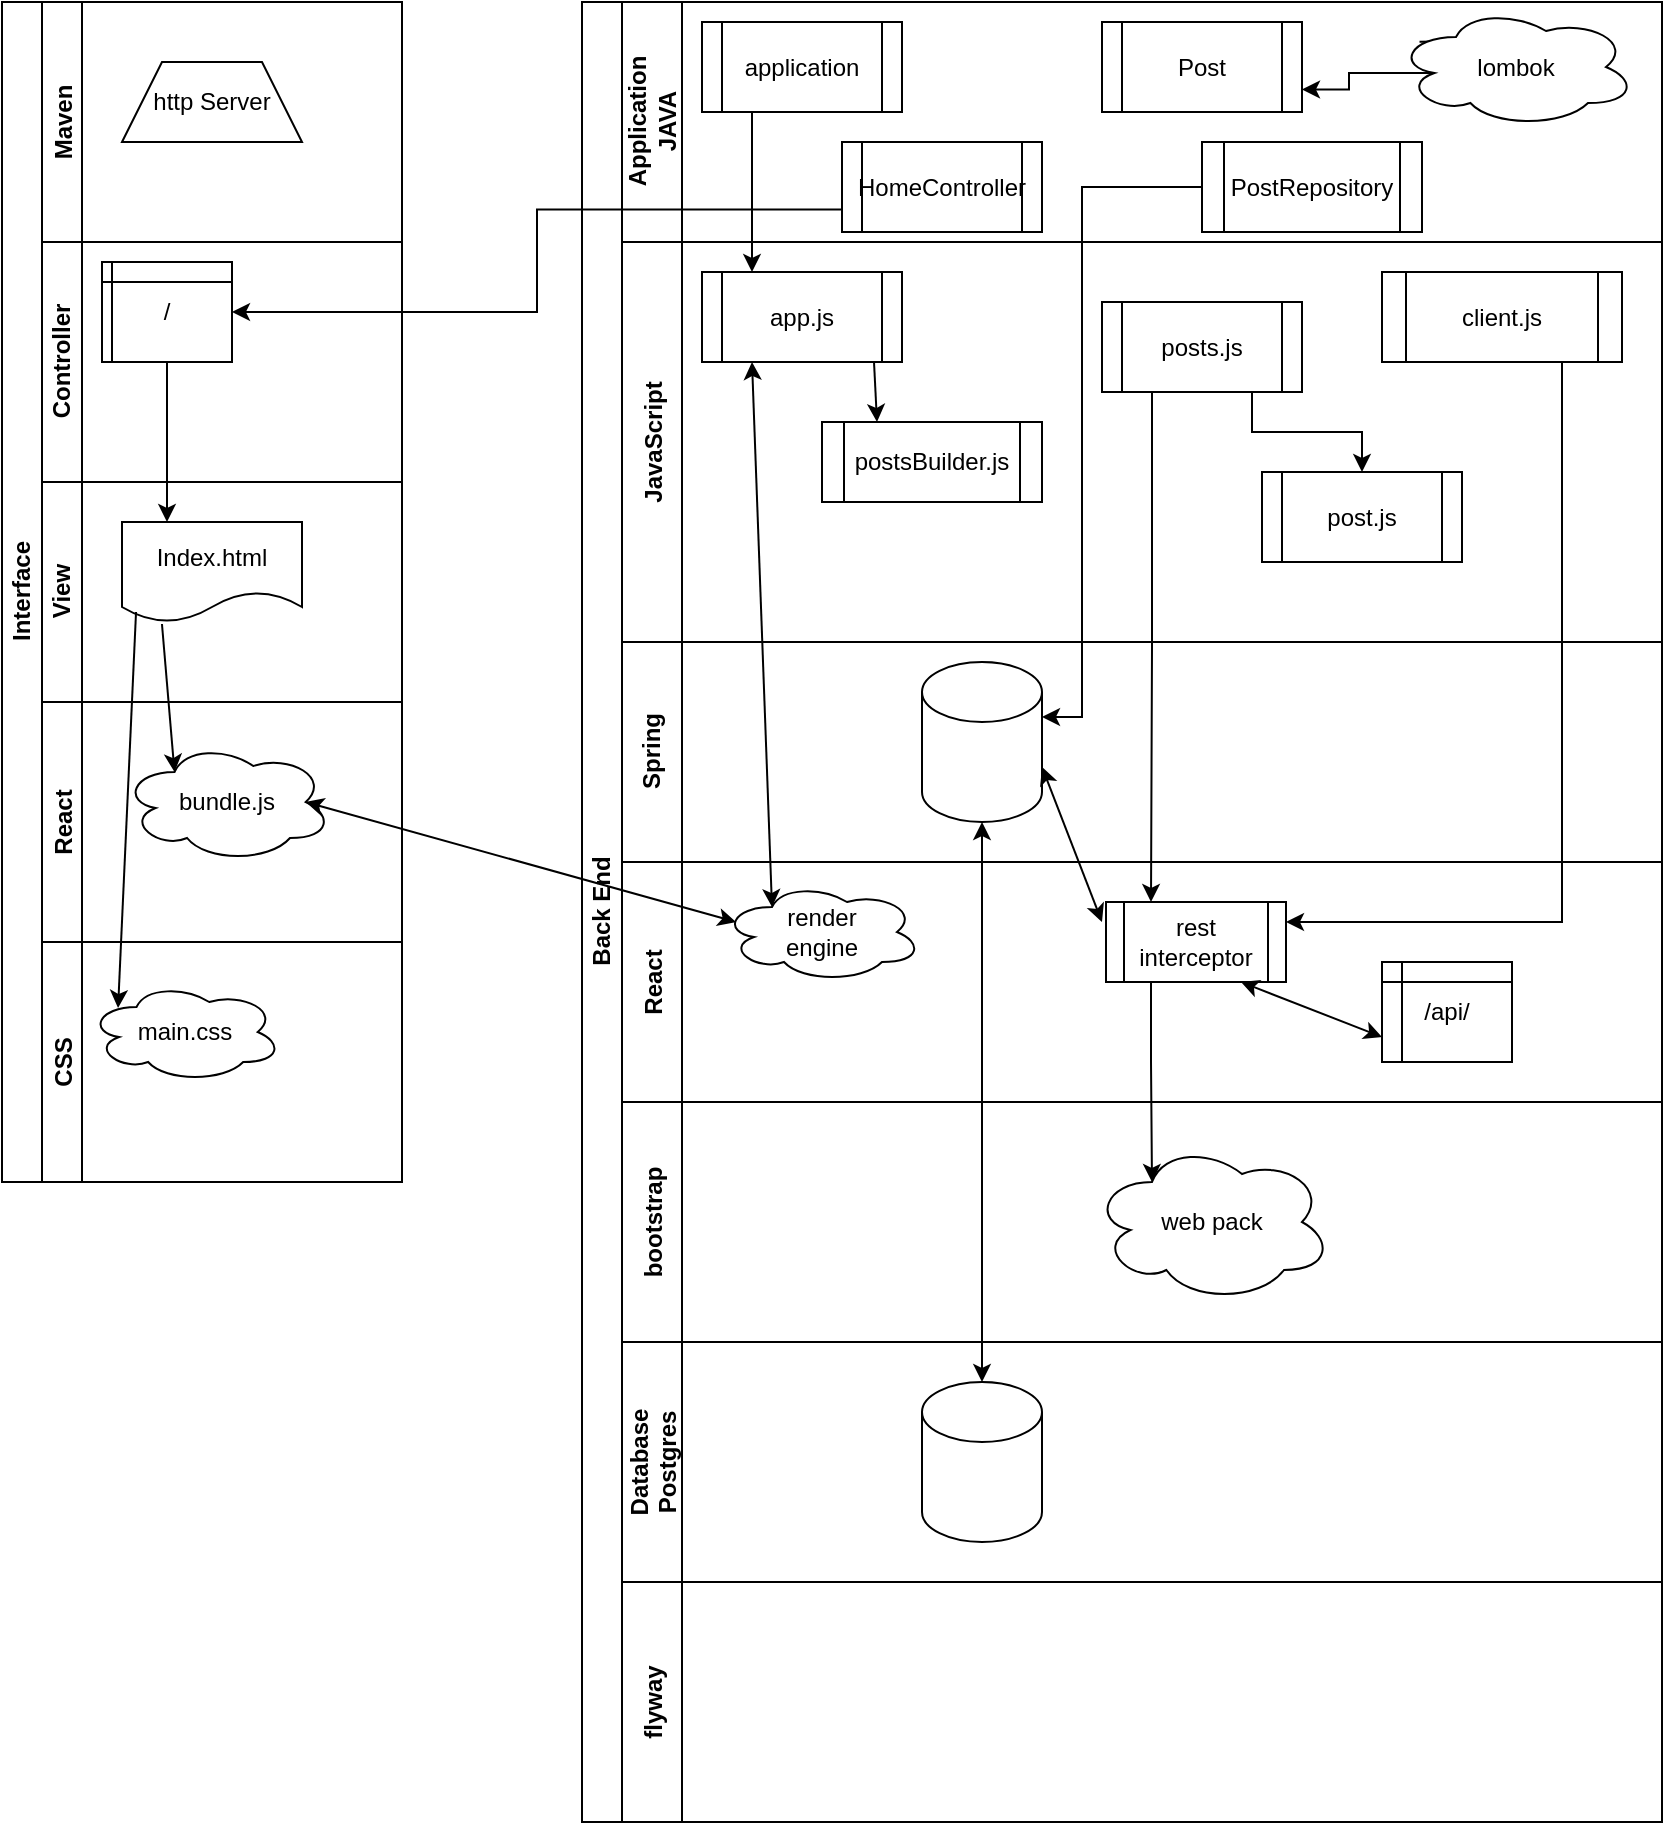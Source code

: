 <mxfile version="13.10.1" type="github" pages="3">
  <diagram id="prtHgNgQTEPvFCAcTncT" name="Page-1">
    <mxGraphModel dx="1426" dy="1343" grid="1" gridSize="10" guides="1" tooltips="1" connect="1" arrows="1" fold="1" page="1" pageScale="1" pageWidth="827" pageHeight="1169" math="0" shadow="0">
      <root>
        <mxCell id="0" />
        <mxCell id="1" parent="0" />
        <mxCell id="dNxyNK7c78bLwvsdeMH5-19" value="Interface" style="swimlane;html=1;childLayout=stackLayout;resizeParent=1;resizeParentMax=0;horizontal=0;startSize=20;horizontalStack=0;" parent="1" vertex="1">
          <mxGeometry x="10" y="10" width="200" height="590" as="geometry" />
        </mxCell>
        <mxCell id="cCD5ipcDCq42bwdvkmnm-1" value="Maven" style="swimlane;startSize=20;horizontal=0;" parent="dNxyNK7c78bLwvsdeMH5-19" vertex="1">
          <mxGeometry x="20" width="180" height="120" as="geometry" />
        </mxCell>
        <mxCell id="cCD5ipcDCq42bwdvkmnm-2" value="http Server" style="shape=trapezoid;perimeter=trapezoidPerimeter;whiteSpace=wrap;html=1;fixedSize=1;" parent="cCD5ipcDCq42bwdvkmnm-1" vertex="1">
          <mxGeometry x="40" y="30" width="90" height="40" as="geometry" />
        </mxCell>
        <mxCell id="dNxyNK7c78bLwvsdeMH5-21" value="Controller" style="swimlane;html=1;startSize=20;horizontal=0;" parent="dNxyNK7c78bLwvsdeMH5-19" vertex="1">
          <mxGeometry x="20" y="120" width="180" height="120" as="geometry" />
        </mxCell>
        <mxCell id="yh2gP78F4HSjmfVCLbVl-8" value="/" style="shape=internalStorage;whiteSpace=wrap;html=1;backgroundOutline=1;dx=5;dy=10;" parent="dNxyNK7c78bLwvsdeMH5-21" vertex="1">
          <mxGeometry x="30" y="10" width="65" height="50" as="geometry" />
        </mxCell>
        <mxCell id="dNxyNK7c78bLwvsdeMH5-22" value="View" style="swimlane;html=1;startSize=20;horizontal=0;" parent="dNxyNK7c78bLwvsdeMH5-19" vertex="1">
          <mxGeometry x="20" y="240" width="180" height="110" as="geometry" />
        </mxCell>
        <mxCell id="yh2gP78F4HSjmfVCLbVl-4" value="Index.html" style="shape=document;whiteSpace=wrap;html=1;boundedLbl=1;" parent="dNxyNK7c78bLwvsdeMH5-22" vertex="1">
          <mxGeometry x="40" y="20" width="90" height="50" as="geometry" />
        </mxCell>
        <mxCell id="yh2gP78F4HSjmfVCLbVl-9" value="" style="endArrow=classic;html=1;exitX=0.5;exitY=1;exitDx=0;exitDy=0;entryX=0.25;entryY=0;entryDx=0;entryDy=0;" parent="dNxyNK7c78bLwvsdeMH5-19" source="yh2gP78F4HSjmfVCLbVl-8" target="yh2gP78F4HSjmfVCLbVl-4" edge="1">
          <mxGeometry width="50" height="50" relative="1" as="geometry">
            <mxPoint x="190" y="260" as="sourcePoint" />
            <mxPoint x="240" y="210" as="targetPoint" />
          </mxGeometry>
        </mxCell>
        <mxCell id="yh2gP78F4HSjmfVCLbVl-10" value="React" style="swimlane;startSize=20;horizontal=0;" parent="dNxyNK7c78bLwvsdeMH5-19" vertex="1">
          <mxGeometry x="20" y="350" width="180" height="120" as="geometry" />
        </mxCell>
        <mxCell id="yh2gP78F4HSjmfVCLbVl-12" value="bundle.js" style="ellipse;shape=cloud;whiteSpace=wrap;html=1;" parent="yh2gP78F4HSjmfVCLbVl-10" vertex="1">
          <mxGeometry x="40" y="20" width="105" height="60" as="geometry" />
        </mxCell>
        <mxCell id="yh2gP78F4HSjmfVCLbVl-13" value="" style="endArrow=classic;html=1;exitX=0.222;exitY=1.02;exitDx=0;exitDy=0;exitPerimeter=0;entryX=0.25;entryY=0.25;entryDx=0;entryDy=0;entryPerimeter=0;" parent="dNxyNK7c78bLwvsdeMH5-19" source="yh2gP78F4HSjmfVCLbVl-4" target="yh2gP78F4HSjmfVCLbVl-12" edge="1">
          <mxGeometry width="50" height="50" relative="1" as="geometry">
            <mxPoint x="100" y="560" as="sourcePoint" />
            <mxPoint x="150" y="510" as="targetPoint" />
          </mxGeometry>
        </mxCell>
        <mxCell id="yh2gP78F4HSjmfVCLbVl-14" value="CSS" style="swimlane;startSize=20;horizontal=0;" parent="dNxyNK7c78bLwvsdeMH5-19" vertex="1">
          <mxGeometry x="20" y="470" width="180" height="120" as="geometry" />
        </mxCell>
        <mxCell id="yh2gP78F4HSjmfVCLbVl-15" value="main.css" style="ellipse;shape=cloud;whiteSpace=wrap;html=1;" parent="yh2gP78F4HSjmfVCLbVl-14" vertex="1">
          <mxGeometry x="23" y="20" width="97" height="50" as="geometry" />
        </mxCell>
        <mxCell id="yh2gP78F4HSjmfVCLbVl-16" value="" style="endArrow=classic;html=1;exitX=0.078;exitY=0.9;exitDx=0;exitDy=0;exitPerimeter=0;entryX=0.155;entryY=0.26;entryDx=0;entryDy=0;entryPerimeter=0;" parent="dNxyNK7c78bLwvsdeMH5-19" source="yh2gP78F4HSjmfVCLbVl-4" target="yh2gP78F4HSjmfVCLbVl-15" edge="1">
          <mxGeometry width="50" height="50" relative="1" as="geometry">
            <mxPoint x="150" y="560" as="sourcePoint" />
            <mxPoint x="60" y="860" as="targetPoint" />
          </mxGeometry>
        </mxCell>
        <mxCell id="yh2gP78F4HSjmfVCLbVl-17" value="Back End" style="swimlane;html=1;childLayout=stackLayout;resizeParent=1;resizeParentMax=0;horizontal=0;startSize=20;horizontalStack=0;" parent="1" vertex="1">
          <mxGeometry x="300" y="10" width="540" height="910" as="geometry" />
        </mxCell>
        <mxCell id="yh2gP78F4HSjmfVCLbVl-18" value="Application&lt;br&gt;JAVA" style="swimlane;html=1;startSize=30;horizontal=0;" parent="yh2gP78F4HSjmfVCLbVl-17" vertex="1">
          <mxGeometry x="20" width="520" height="120" as="geometry" />
        </mxCell>
        <mxCell id="yh2gP78F4HSjmfVCLbVl-42" value="application" style="shape=process;whiteSpace=wrap;html=1;backgroundOutline=1;" parent="yh2gP78F4HSjmfVCLbVl-18" vertex="1">
          <mxGeometry x="40" y="10" width="100" height="45" as="geometry" />
        </mxCell>
        <mxCell id="yh2gP78F4HSjmfVCLbVl-43" value="HomeController" style="shape=process;whiteSpace=wrap;html=1;backgroundOutline=1;" parent="yh2gP78F4HSjmfVCLbVl-18" vertex="1">
          <mxGeometry x="110" y="70" width="100" height="45" as="geometry" />
        </mxCell>
        <mxCell id="yh2gP78F4HSjmfVCLbVl-62" style="edgeStyle=orthogonalEdgeStyle;rounded=0;orthogonalLoop=1;jettySize=auto;html=1;exitX=0.098;exitY=0.289;exitDx=0;exitDy=0;entryX=0.16;entryY=0.55;entryDx=0;entryDy=0;entryPerimeter=0;exitPerimeter=0;" parent="yh2gP78F4HSjmfVCLbVl-18" source="yh2gP78F4HSjmfVCLbVl-58" target="yh2gP78F4HSjmfVCLbVl-58" edge="1">
          <mxGeometry relative="1" as="geometry" />
        </mxCell>
        <mxCell id="yh2gP78F4HSjmfVCLbVl-44" value="Post" style="shape=process;whiteSpace=wrap;html=1;backgroundOutline=1;" parent="yh2gP78F4HSjmfVCLbVl-18" vertex="1">
          <mxGeometry x="240" y="10" width="100" height="45" as="geometry" />
        </mxCell>
        <mxCell id="yh2gP78F4HSjmfVCLbVl-45" value="PostRepository" style="shape=process;whiteSpace=wrap;html=1;backgroundOutline=1;" parent="yh2gP78F4HSjmfVCLbVl-18" vertex="1">
          <mxGeometry x="290" y="70" width="110" height="45" as="geometry" />
        </mxCell>
        <mxCell id="yh2gP78F4HSjmfVCLbVl-63" style="edgeStyle=orthogonalEdgeStyle;rounded=0;orthogonalLoop=1;jettySize=auto;html=1;exitX=0.16;exitY=0.55;exitDx=0;exitDy=0;exitPerimeter=0;entryX=1;entryY=0.75;entryDx=0;entryDy=0;" parent="yh2gP78F4HSjmfVCLbVl-18" source="yh2gP78F4HSjmfVCLbVl-58" target="yh2gP78F4HSjmfVCLbVl-44" edge="1">
          <mxGeometry relative="1" as="geometry" />
        </mxCell>
        <mxCell id="yh2gP78F4HSjmfVCLbVl-58" value="lombok" style="ellipse;shape=cloud;whiteSpace=wrap;html=1;" parent="yh2gP78F4HSjmfVCLbVl-18" vertex="1">
          <mxGeometry x="387" y="2.5" width="120" height="60" as="geometry" />
        </mxCell>
        <mxCell id="yh2gP78F4HSjmfVCLbVl-31" value="JavaScript" style="swimlane;startSize=30;horizontal=0;" parent="yh2gP78F4HSjmfVCLbVl-17" vertex="1">
          <mxGeometry x="20" y="120" width="520" height="200" as="geometry" />
        </mxCell>
        <mxCell id="yh2gP78F4HSjmfVCLbVl-32" value="app.js" style="shape=process;whiteSpace=wrap;html=1;backgroundOutline=1;" parent="yh2gP78F4HSjmfVCLbVl-31" vertex="1">
          <mxGeometry x="40" y="15" width="100" height="45" as="geometry" />
        </mxCell>
        <mxCell id="yh2gP78F4HSjmfVCLbVl-35" value="postsBuilder.js" style="shape=process;whiteSpace=wrap;html=1;backgroundOutline=1;" parent="yh2gP78F4HSjmfVCLbVl-31" vertex="1">
          <mxGeometry x="100" y="90" width="110" height="40" as="geometry" />
        </mxCell>
        <mxCell id="yh2gP78F4HSjmfVCLbVl-37" value="" style="endArrow=classic;html=1;entryX=0.25;entryY=0;entryDx=0;entryDy=0;exitX=0.86;exitY=1;exitDx=0;exitDy=0;exitPerimeter=0;" parent="yh2gP78F4HSjmfVCLbVl-31" source="yh2gP78F4HSjmfVCLbVl-32" target="yh2gP78F4HSjmfVCLbVl-35" edge="1">
          <mxGeometry width="50" height="50" relative="1" as="geometry">
            <mxPoint x="30" y="200" as="sourcePoint" />
            <mxPoint x="80" y="150" as="targetPoint" />
          </mxGeometry>
        </mxCell>
        <mxCell id="yh2gP78F4HSjmfVCLbVl-38" value="client.js" style="shape=process;whiteSpace=wrap;html=1;backgroundOutline=1;" parent="yh2gP78F4HSjmfVCLbVl-31" vertex="1">
          <mxGeometry x="380" y="15" width="120" height="45" as="geometry" />
        </mxCell>
        <mxCell id="yh2gP78F4HSjmfVCLbVl-49" value="post.js" style="shape=process;whiteSpace=wrap;html=1;backgroundOutline=1;" parent="yh2gP78F4HSjmfVCLbVl-31" vertex="1">
          <mxGeometry x="320" y="115" width="100" height="45" as="geometry" />
        </mxCell>
        <mxCell id="yh2gP78F4HSjmfVCLbVl-51" style="edgeStyle=orthogonalEdgeStyle;rounded=0;orthogonalLoop=1;jettySize=auto;html=1;exitX=0.75;exitY=1;exitDx=0;exitDy=0;entryX=0.5;entryY=0;entryDx=0;entryDy=0;" parent="yh2gP78F4HSjmfVCLbVl-31" source="yh2gP78F4HSjmfVCLbVl-50" target="yh2gP78F4HSjmfVCLbVl-49" edge="1">
          <mxGeometry relative="1" as="geometry" />
        </mxCell>
        <mxCell id="yh2gP78F4HSjmfVCLbVl-50" value="posts.js" style="shape=process;whiteSpace=wrap;html=1;backgroundOutline=1;" parent="yh2gP78F4HSjmfVCLbVl-31" vertex="1">
          <mxGeometry x="240" y="30" width="100" height="45" as="geometry" />
        </mxCell>
        <mxCell id="yh2gP78F4HSjmfVCLbVl-20" value="Spring" style="swimlane;html=1;startSize=30;horizontal=0;" parent="yh2gP78F4HSjmfVCLbVl-17" vertex="1">
          <mxGeometry x="20" y="320" width="520" height="110" as="geometry" />
        </mxCell>
        <mxCell id="yh2gP78F4HSjmfVCLbVl-46" value="" style="shape=cylinder3;whiteSpace=wrap;html=1;boundedLbl=1;backgroundOutline=1;size=15;" parent="yh2gP78F4HSjmfVCLbVl-20" vertex="1">
          <mxGeometry x="150" y="10" width="60" height="80" as="geometry" />
        </mxCell>
        <mxCell id="yh2gP78F4HSjmfVCLbVl-23" value="React" style="swimlane;startSize=30;horizontal=0;" parent="yh2gP78F4HSjmfVCLbVl-17" vertex="1">
          <mxGeometry x="20" y="430" width="520" height="120" as="geometry" />
        </mxCell>
        <mxCell id="yh2gP78F4HSjmfVCLbVl-30" value="render&lt;br&gt;engine" style="ellipse;shape=cloud;whiteSpace=wrap;html=1;" parent="yh2gP78F4HSjmfVCLbVl-23" vertex="1">
          <mxGeometry x="50" y="10" width="100" height="50" as="geometry" />
        </mxCell>
        <mxCell id="yh2gP78F4HSjmfVCLbVl-41" value="rest interceptor" style="shape=process;whiteSpace=wrap;html=1;backgroundOutline=1;" parent="yh2gP78F4HSjmfVCLbVl-23" vertex="1">
          <mxGeometry x="242" y="20" width="90" height="40" as="geometry" />
        </mxCell>
        <mxCell id="yh2gP78F4HSjmfVCLbVl-40" value="/api/" style="shape=internalStorage;whiteSpace=wrap;html=1;backgroundOutline=1;dx=10;dy=10;" parent="yh2gP78F4HSjmfVCLbVl-23" vertex="1">
          <mxGeometry x="380" y="50" width="65" height="50" as="geometry" />
        </mxCell>
        <mxCell id="yh2gP78F4HSjmfVCLbVl-53" value="" style="endArrow=classic;startArrow=classic;html=1;entryX=0;entryY=0.75;entryDx=0;entryDy=0;exitX=0.75;exitY=1;exitDx=0;exitDy=0;" parent="yh2gP78F4HSjmfVCLbVl-23" source="yh2gP78F4HSjmfVCLbVl-41" target="yh2gP78F4HSjmfVCLbVl-40" edge="1">
          <mxGeometry width="50" height="50" relative="1" as="geometry">
            <mxPoint x="90" y="-70" as="sourcePoint" />
            <mxPoint x="140" y="-120" as="targetPoint" />
          </mxGeometry>
        </mxCell>
        <mxCell id="yh2gP78F4HSjmfVCLbVl-54" value="" style="endArrow=classic;startArrow=classic;html=1;exitX=1;exitY=0;exitDx=0;exitDy=52.5;exitPerimeter=0;" parent="yh2gP78F4HSjmfVCLbVl-23" source="yh2gP78F4HSjmfVCLbVl-46" edge="1">
          <mxGeometry width="50" height="50" relative="1" as="geometry">
            <mxPoint x="200" y="80" as="sourcePoint" />
            <mxPoint x="240" y="30" as="targetPoint" />
          </mxGeometry>
        </mxCell>
        <mxCell id="yh2gP78F4HSjmfVCLbVl-34" value="" style="endArrow=classic;startArrow=classic;html=1;entryX=0.25;entryY=1;entryDx=0;entryDy=0;exitX=0.25;exitY=0.25;exitDx=0;exitDy=0;exitPerimeter=0;" parent="yh2gP78F4HSjmfVCLbVl-17" source="yh2gP78F4HSjmfVCLbVl-30" target="yh2gP78F4HSjmfVCLbVl-32" edge="1">
          <mxGeometry width="50" height="50" relative="1" as="geometry">
            <mxPoint x="50" y="320" as="sourcePoint" />
            <mxPoint x="100" y="270" as="targetPoint" />
          </mxGeometry>
        </mxCell>
        <mxCell id="yh2gP78F4HSjmfVCLbVl-39" value="bootstrap" style="swimlane;startSize=30;horizontal=0;" parent="yh2gP78F4HSjmfVCLbVl-17" vertex="1">
          <mxGeometry x="20" y="550" width="520" height="120" as="geometry" />
        </mxCell>
        <mxCell id="yh2gP78F4HSjmfVCLbVl-56" value="web pack" style="ellipse;shape=cloud;whiteSpace=wrap;html=1;" parent="yh2gP78F4HSjmfVCLbVl-39" vertex="1">
          <mxGeometry x="235" y="20" width="120" height="80" as="geometry" />
        </mxCell>
        <mxCell id="yh2gP78F4HSjmfVCLbVl-48" value="" style="endArrow=classic;startArrow=classic;html=1;entryX=0.5;entryY=1;entryDx=0;entryDy=0;entryPerimeter=0;exitX=0.5;exitY=0;exitDx=0;exitDy=0;exitPerimeter=0;" parent="yh2gP78F4HSjmfVCLbVl-17" source="yh2gP78F4HSjmfVCLbVl-47" target="yh2gP78F4HSjmfVCLbVl-46" edge="1">
          <mxGeometry width="50" height="50" relative="1" as="geometry">
            <mxPoint x="110" y="400" as="sourcePoint" />
            <mxPoint x="160" y="350" as="targetPoint" />
          </mxGeometry>
        </mxCell>
        <mxCell id="yh2gP78F4HSjmfVCLbVl-52" style="edgeStyle=orthogonalEdgeStyle;rounded=0;orthogonalLoop=1;jettySize=auto;html=1;exitX=0.25;exitY=1;exitDx=0;exitDy=0;entryX=0.25;entryY=0;entryDx=0;entryDy=0;" parent="yh2gP78F4HSjmfVCLbVl-17" source="yh2gP78F4HSjmfVCLbVl-50" target="yh2gP78F4HSjmfVCLbVl-41" edge="1">
          <mxGeometry relative="1" as="geometry" />
        </mxCell>
        <mxCell id="yh2gP78F4HSjmfVCLbVl-55" style="edgeStyle=orthogonalEdgeStyle;rounded=0;orthogonalLoop=1;jettySize=auto;html=1;exitX=0.75;exitY=1;exitDx=0;exitDy=0;entryX=1;entryY=0.25;entryDx=0;entryDy=0;" parent="yh2gP78F4HSjmfVCLbVl-17" source="yh2gP78F4HSjmfVCLbVl-38" target="yh2gP78F4HSjmfVCLbVl-41" edge="1">
          <mxGeometry relative="1" as="geometry" />
        </mxCell>
        <mxCell id="yh2gP78F4HSjmfVCLbVl-57" style="edgeStyle=orthogonalEdgeStyle;rounded=0;orthogonalLoop=1;jettySize=auto;html=1;exitX=0.25;exitY=1;exitDx=0;exitDy=0;entryX=0.25;entryY=0.25;entryDx=0;entryDy=0;entryPerimeter=0;" parent="yh2gP78F4HSjmfVCLbVl-17" source="yh2gP78F4HSjmfVCLbVl-41" target="yh2gP78F4HSjmfVCLbVl-56" edge="1">
          <mxGeometry relative="1" as="geometry" />
        </mxCell>
        <mxCell id="yh2gP78F4HSjmfVCLbVl-59" style="edgeStyle=orthogonalEdgeStyle;rounded=0;orthogonalLoop=1;jettySize=auto;html=1;exitX=0;exitY=0.5;exitDx=0;exitDy=0;entryX=1;entryY=0;entryDx=0;entryDy=27.5;entryPerimeter=0;" parent="yh2gP78F4HSjmfVCLbVl-17" source="yh2gP78F4HSjmfVCLbVl-45" target="yh2gP78F4HSjmfVCLbVl-46" edge="1">
          <mxGeometry relative="1" as="geometry">
            <Array as="points">
              <mxPoint x="250" y="93" />
              <mxPoint x="250" y="358" />
            </Array>
          </mxGeometry>
        </mxCell>
        <mxCell id="yh2gP78F4HSjmfVCLbVl-61" style="edgeStyle=orthogonalEdgeStyle;rounded=0;orthogonalLoop=1;jettySize=auto;html=1;exitX=0.25;exitY=1;exitDx=0;exitDy=0;entryX=0.25;entryY=0;entryDx=0;entryDy=0;" parent="yh2gP78F4HSjmfVCLbVl-17" source="yh2gP78F4HSjmfVCLbVl-42" target="yh2gP78F4HSjmfVCLbVl-32" edge="1">
          <mxGeometry relative="1" as="geometry" />
        </mxCell>
        <mxCell id="yh2gP78F4HSjmfVCLbVl-26" value="Database&#xa;Postgres" style="swimlane;startSize=30;horizontal=0;" parent="yh2gP78F4HSjmfVCLbVl-17" vertex="1">
          <mxGeometry x="20" y="670" width="520" height="120" as="geometry" />
        </mxCell>
        <mxCell id="yh2gP78F4HSjmfVCLbVl-47" value="" style="shape=cylinder3;whiteSpace=wrap;html=1;boundedLbl=1;backgroundOutline=1;size=15;" parent="yh2gP78F4HSjmfVCLbVl-26" vertex="1">
          <mxGeometry x="150" y="20" width="60" height="80" as="geometry" />
        </mxCell>
        <mxCell id="yh2gP78F4HSjmfVCLbVl-64" value="flyway" style="swimlane;startSize=30;horizontal=0;" parent="yh2gP78F4HSjmfVCLbVl-17" vertex="1">
          <mxGeometry x="20" y="790" width="520" height="120" as="geometry" />
        </mxCell>
        <mxCell id="yh2gP78F4HSjmfVCLbVl-29" value="" style="endArrow=classic;startArrow=classic;html=1;exitX=0.875;exitY=0.5;exitDx=0;exitDy=0;exitPerimeter=0;entryX=0.07;entryY=0.4;entryDx=0;entryDy=0;entryPerimeter=0;" parent="1" source="yh2gP78F4HSjmfVCLbVl-12" target="yh2gP78F4HSjmfVCLbVl-30" edge="1">
          <mxGeometry width="50" height="50" relative="1" as="geometry">
            <mxPoint x="190" y="390" as="sourcePoint" />
            <mxPoint x="390" y="340" as="targetPoint" />
          </mxGeometry>
        </mxCell>
        <mxCell id="yh2gP78F4HSjmfVCLbVl-60" style="edgeStyle=orthogonalEdgeStyle;rounded=0;orthogonalLoop=1;jettySize=auto;html=1;exitX=0;exitY=0.75;exitDx=0;exitDy=0;entryX=1;entryY=0.5;entryDx=0;entryDy=0;" parent="1" source="yh2gP78F4HSjmfVCLbVl-43" target="yh2gP78F4HSjmfVCLbVl-8" edge="1">
          <mxGeometry relative="1" as="geometry" />
        </mxCell>
      </root>
    </mxGraphModel>
  </diagram>
  <diagram id="pvCBqvtto6enSHTXF4e-" name="Page-2">
    <mxGraphModel dx="1426" dy="895" grid="1" gridSize="10" guides="1" tooltips="1" connect="1" arrows="1" fold="1" page="1" pageScale="1" pageWidth="827" pageHeight="1169" math="0" shadow="0">
      <root>
        <mxCell id="ssvztNlpVBd1dn9C4DwT-0" />
        <mxCell id="ssvztNlpVBd1dn9C4DwT-1" parent="ssvztNlpVBd1dn9C4DwT-0" />
        <mxCell id="ssvztNlpVBd1dn9C4DwT-6" value="Tech Stack" style="swimlane;html=1;childLayout=stackLayout;resizeParent=1;resizeParentMax=0;startSize=20;" parent="ssvztNlpVBd1dn9C4DwT-1" vertex="1">
          <mxGeometry x="10" y="10" width="1340" height="480" as="geometry" />
        </mxCell>
        <mxCell id="ssvztNlpVBd1dn9C4DwT-7" value="Maven" style="swimlane;html=1;startSize=20;" parent="ssvztNlpVBd1dn9C4DwT-6" vertex="1">
          <mxGeometry y="20" width="130" height="460" as="geometry" />
        </mxCell>
        <mxCell id="-Rx61p9cU9dPs92WDWo_-0" value="Compiler for application" style="rounded=1;whiteSpace=wrap;html=1;" vertex="1" parent="ssvztNlpVBd1dn9C4DwT-7">
          <mxGeometry x="10" y="30" width="110" height="40" as="geometry" />
        </mxCell>
        <mxCell id="ssvztNlpVBd1dn9C4DwT-8" value="Spring-Boot" style="swimlane;html=1;startSize=20;" parent="ssvztNlpVBd1dn9C4DwT-6" vertex="1">
          <mxGeometry x="130" y="20" width="120" height="460" as="geometry" />
        </mxCell>
        <mxCell id="-Rx61p9cU9dPs92WDWo_-1" value="Hosting the website :8080" style="rounded=1;whiteSpace=wrap;html=1;" vertex="1" parent="ssvztNlpVBd1dn9C4DwT-8">
          <mxGeometry x="10" y="30" width="100" height="40" as="geometry" />
        </mxCell>
        <mxCell id="-Rx61p9cU9dPs92WDWo_-2" value="&#39;run&#39;" style="rounded=1;whiteSpace=wrap;html=1;" vertex="1" parent="ssvztNlpVBd1dn9C4DwT-8">
          <mxGeometry x="30" y="80" width="60" height="20" as="geometry" />
        </mxCell>
        <mxCell id="ssvztNlpVBd1dn9C4DwT-9" value="REACT" style="swimlane;html=1;startSize=20;" parent="ssvztNlpVBd1dn9C4DwT-6" vertex="1">
          <mxGeometry x="250" y="20" width="120" height="460" as="geometry" />
        </mxCell>
        <mxCell id="28wL4UvP_yQy64CLh5Kk-17" value="JUnit" style="swimlane;startSize=20;" parent="ssvztNlpVBd1dn9C4DwT-6" vertex="1">
          <mxGeometry x="370" y="20" width="120" height="460" as="geometry" />
        </mxCell>
        <mxCell id="ssvztNlpVBd1dn9C4DwT-10" value="JAVA" style="swimlane;startSize=20;" parent="ssvztNlpVBd1dn9C4DwT-6" vertex="1">
          <mxGeometry x="490" y="20" width="120" height="460" as="geometry" />
        </mxCell>
        <mxCell id="-Rx61p9cU9dPs92WDWo_-4" value="Controller:&lt;br&gt;&#39;/&#39;&lt;br&gt;&#39;/userLogin&#39;" style="rounded=1;whiteSpace=wrap;html=1;" vertex="1" parent="ssvztNlpVBd1dn9C4DwT-10">
          <mxGeometry y="30" width="120" height="60" as="geometry" />
        </mxCell>
        <mxCell id="-Rx61p9cU9dPs92WDWo_-5" value="CSS" style="swimlane;startSize=20;" vertex="1" parent="ssvztNlpVBd1dn9C4DwT-6">
          <mxGeometry x="610" y="20" width="130" height="460" as="geometry" />
        </mxCell>
        <mxCell id="-Rx61p9cU9dPs92WDWo_-6" value="index" style="rounded=1;whiteSpace=wrap;html=1;" vertex="1" parent="-Rx61p9cU9dPs92WDWo_-5">
          <mxGeometry x="20" y="60" width="80" height="20" as="geometry" />
        </mxCell>
        <mxCell id="-Rx61p9cU9dPs92WDWo_-7" value="main" style="rounded=1;whiteSpace=wrap;html=1;" vertex="1" parent="-Rx61p9cU9dPs92WDWo_-5">
          <mxGeometry x="20" y="30" width="80" height="20" as="geometry" />
        </mxCell>
        <mxCell id="ssvztNlpVBd1dn9C4DwT-11" value="JS" style="swimlane;startSize=20;" parent="ssvztNlpVBd1dn9C4DwT-6" vertex="1">
          <mxGeometry x="740" y="20" width="120" height="460" as="geometry" />
        </mxCell>
        <mxCell id="28wL4UvP_yQy64CLh5Kk-26" value="BootStrap" style="swimlane;startSize=20;" parent="ssvztNlpVBd1dn9C4DwT-6" vertex="1">
          <mxGeometry x="860" y="20" width="120" height="460" as="geometry" />
        </mxCell>
        <mxCell id="28wL4UvP_yQy64CLh5Kk-0" value="HTML" style="swimlane;startSize=20;" parent="ssvztNlpVBd1dn9C4DwT-6" vertex="1">
          <mxGeometry x="980" y="20" width="120" height="460" as="geometry" />
        </mxCell>
        <mxCell id="-Rx61p9cU9dPs92WDWo_-3" value="Template files:&lt;br&gt;index&lt;br&gt;userLogin" style="rounded=1;whiteSpace=wrap;html=1;" vertex="1" parent="28wL4UvP_yQy64CLh5Kk-0">
          <mxGeometry y="30" width="120" height="60" as="geometry" />
        </mxCell>
        <mxCell id="28wL4UvP_yQy64CLh5Kk-1" value="Postgres" style="swimlane;startSize=20;" parent="ssvztNlpVBd1dn9C4DwT-6" vertex="1">
          <mxGeometry x="1100" y="20" width="120" height="460" as="geometry" />
        </mxCell>
        <mxCell id="28wL4UvP_yQy64CLh5Kk-2" value="Flyway" style="swimlane;startSize=20;" parent="ssvztNlpVBd1dn9C4DwT-6" vertex="1">
          <mxGeometry x="1220" y="20" width="120" height="460" as="geometry" />
        </mxCell>
        <mxCell id="28wL4UvP_yQy64CLh5Kk-4" value="Index.html" style="rounded=1;whiteSpace=wrap;html=1;" parent="ssvztNlpVBd1dn9C4DwT-1" vertex="1">
          <mxGeometry x="200" y="1050" width="120" height="60" as="geometry" />
        </mxCell>
        <mxCell id="28wL4UvP_yQy64CLh5Kk-5" value="app.js" style="rounded=1;whiteSpace=wrap;html=1;" parent="ssvztNlpVBd1dn9C4DwT-1" vertex="1">
          <mxGeometry x="390" y="1080" width="120" height="60" as="geometry" />
        </mxCell>
        <mxCell id="28wL4UvP_yQy64CLh5Kk-6" value="client.js" style="rounded=1;whiteSpace=wrap;html=1;" parent="ssvztNlpVBd1dn9C4DwT-1" vertex="1">
          <mxGeometry x="430" y="1210" width="120" height="60" as="geometry" />
        </mxCell>
        <mxCell id="28wL4UvP_yQy64CLh5Kk-8" value="post.js&lt;span style=&quot;color: rgba(0 , 0 , 0 , 0) ; font-family: monospace ; font-size: 0px&quot;&gt;%3CmxGraphModel%3E%3Croot%3E%3CmxCell%20id%3D%220%22%2F%3E%3CmxCell%20id%3D%221%22%20parent%3D%220%22%2F%3E%3CmxCell%20id%3D%222%22%20value%3D%22client.js%22%20style%3D%22rounded%3D1%3BwhiteSpace%3Dwrap%3Bhtml%3D1%3B%22%20vertex%3D%221%22%20parent%3D%221%22%3E%3CmxGeometry%20x%3D%22414%22%20y%3D%22690%22%20width%3D%22120%22%20height%3D%2260%22%20as%3D%22geometry%22%2F%3E%3C%2FmxCell%3E%3C%2Froot%3E%3C%2FmxGraphModel%3E&lt;/span&gt;" style="rounded=1;whiteSpace=wrap;html=1;" parent="ssvztNlpVBd1dn9C4DwT-1" vertex="1">
          <mxGeometry x="610" y="1110" width="120" height="60" as="geometry" />
        </mxCell>
        <mxCell id="28wL4UvP_yQy64CLh5Kk-9" value="posts.js&lt;span style=&quot;color: rgba(0 , 0 , 0 , 0) ; font-family: monospace ; font-size: 0px&quot;&gt;%3CmxGraphModel%3E%3Croot%3E%3CmxCell%20id%3D%220%22%2F%3E%3CmxCell%20id%3D%221%22%20parent%3D%220%22%2F%3E%3CmxCell%20id%3D%222%22%20value%3D%22client.js%22%20style%3D%22rounded%3D1%3BwhiteSpace%3Dwrap%3Bhtml%3D1%3B%22%20vertex%3D%221%22%20parent%3D%221%22%3E%3CmxGeometry%20x%3D%22414%22%20y%3D%22690%22%20width%3D%22120%22%20height%3D%2260%22%20as%3D%22geometry%22%2F%3E%3C%2FmxCell%3E%3C%2Froot%3E%3C%2FmxGraphModel%3E&lt;/span&gt;" style="rounded=1;whiteSpace=wrap;html=1;" parent="ssvztNlpVBd1dn9C4DwT-1" vertex="1">
          <mxGeometry x="584" y="1180" width="120" height="60" as="geometry" />
        </mxCell>
        <mxCell id="28wL4UvP_yQy64CLh5Kk-10" value="postBuilder.js" style="rounded=1;whiteSpace=wrap;html=1;" parent="ssvztNlpVBd1dn9C4DwT-1" vertex="1">
          <mxGeometry x="250" y="1140" width="120" height="60" as="geometry" />
        </mxCell>
        <mxCell id="28wL4UvP_yQy64CLh5Kk-11" value="HomeController.java" style="rounded=1;whiteSpace=wrap;html=1;" parent="ssvztNlpVBd1dn9C4DwT-1" vertex="1">
          <mxGeometry x="540" y="1280" width="120" height="60" as="geometry" />
        </mxCell>
        <mxCell id="28wL4UvP_yQy64CLh5Kk-12" value="Post.java" style="rounded=1;whiteSpace=wrap;html=1;" parent="ssvztNlpVBd1dn9C4DwT-1" vertex="1">
          <mxGeometry x="50" y="1020" width="120" height="60" as="geometry" />
        </mxCell>
        <mxCell id="28wL4UvP_yQy64CLh5Kk-13" value="PostRepository.java" style="rounded=1;whiteSpace=wrap;html=1;" parent="ssvztNlpVBd1dn9C4DwT-1" vertex="1">
          <mxGeometry x="80" y="1120" width="120" height="60" as="geometry" />
        </mxCell>
        <mxCell id="28wL4UvP_yQy64CLh5Kk-14" value="V1_init.sql&lt;span style=&quot;color: rgba(0 , 0 , 0 , 0) ; font-family: monospace ; font-size: 0px&quot;&gt;%3CmxGraphModel%3E%3Croot%3E%3CmxCell%20id%3D%220%22%2F%3E%3CmxCell%20id%3D%221%22%20parent%3D%220%22%2F%3E%3CmxCell%20id%3D%222%22%20value%3D%22PostRepository.java%22%20style%3D%22rounded%3D1%3BwhiteSpace%3Dwrap%3Bhtml%3D1%3B%22%20vertex%3D%221%22%20parent%3D%221%22%3E%3CmxGeometry%20x%3D%22770%22%20y%3D%22830%22%20width%3D%22120%22%20height%3D%2260%22%20as%3D%22geometry%22%2F%3E%3C%2FmxCell%3E%3C%2Froot%3E%3C%2FmxGraphModel%3E&lt;/span&gt;" style="rounded=1;whiteSpace=wrap;html=1;" parent="ssvztNlpVBd1dn9C4DwT-1" vertex="1">
          <mxGeometry x="250" y="1230" width="120" height="60" as="geometry" />
        </mxCell>
        <mxCell id="28wL4UvP_yQy64CLh5Kk-15" value="bundle.js" style="rounded=1;whiteSpace=wrap;html=1;" parent="ssvztNlpVBd1dn9C4DwT-1" vertex="1">
          <mxGeometry x="80" y="1200" width="120" height="60" as="geometry" />
        </mxCell>
        <mxCell id="28wL4UvP_yQy64CLh5Kk-16" value="main.css" style="rounded=1;whiteSpace=wrap;html=1;" parent="ssvztNlpVBd1dn9C4DwT-1" vertex="1">
          <mxGeometry x="130" y="1320" width="120" height="60" as="geometry" />
        </mxCell>
        <mxCell id="28wL4UvP_yQy64CLh5Kk-18" value="Controller" style="swimlane;" parent="ssvztNlpVBd1dn9C4DwT-1" vertex="1">
          <mxGeometry x="1040" y="1060" width="200" height="200" as="geometry" />
        </mxCell>
        <mxCell id="28wL4UvP_yQy64CLh5Kk-19" value="Model" style="swimlane;" parent="ssvztNlpVBd1dn9C4DwT-1" vertex="1">
          <mxGeometry x="1050" y="1300" width="200" height="200" as="geometry" />
        </mxCell>
        <mxCell id="28wL4UvP_yQy64CLh5Kk-20" value="View" style="swimlane;" parent="ssvztNlpVBd1dn9C4DwT-1" vertex="1">
          <mxGeometry x="820" y="1060" width="200" height="180" as="geometry" />
        </mxCell>
        <mxCell id="28wL4UvP_yQy64CLh5Kk-22" value="Interface" style="swimlane;" parent="ssvztNlpVBd1dn9C4DwT-1" vertex="1">
          <mxGeometry x="584" y="1380" width="200" height="200" as="geometry" />
        </mxCell>
        <mxCell id="28wL4UvP_yQy64CLh5Kk-25" value="bootstrap" style="rounded=1;whiteSpace=wrap;html=1;" parent="ssvztNlpVBd1dn9C4DwT-1" vertex="1">
          <mxGeometry x="270" y="1390" width="120" height="60" as="geometry" />
        </mxCell>
        <mxCell id="28wL4UvP_yQy64CLh5Kk-21" value="API stack / REST" style="swimlane;" parent="ssvztNlpVBd1dn9C4DwT-1" vertex="1">
          <mxGeometry x="820" y="1300" width="200" height="200" as="geometry" />
        </mxCell>
      </root>
    </mxGraphModel>
  </diagram>
  <diagram id="1zm-ZRI280NRqh9gRSZI" name="Page-3">
    <mxGraphModel dx="1426" dy="922" grid="1" gridSize="10" guides="1" tooltips="1" connect="1" arrows="1" fold="1" page="1" pageScale="1" pageWidth="827" pageHeight="1169" math="0" shadow="0">
      <root>
        <mxCell id="Mwdj60_Fm2u6YFxrX7Ec-0" />
        <mxCell id="Mwdj60_Fm2u6YFxrX7Ec-1" parent="Mwdj60_Fm2u6YFxrX7Ec-0" />
        <mxCell id="Mwdj60_Fm2u6YFxrX7Ec-24" value="JAVA" style="swimlane;" vertex="1" parent="Mwdj60_Fm2u6YFxrX7Ec-1">
          <mxGeometry x="21" y="20" width="970" height="330" as="geometry" />
        </mxCell>
        <mxCell id="Mwdj60_Fm2u6YFxrX7Ec-19" value="JAVA CLASS&lt;br&gt;Application&lt;br&gt;&lt;br&gt;main&lt;br&gt;springApplication.run with Application.class" style="rounded=1;whiteSpace=wrap;html=1;" vertex="1" parent="Mwdj60_Fm2u6YFxrX7Ec-24">
          <mxGeometry x="10" y="40" width="130" height="140" as="geometry" />
        </mxCell>
        <mxCell id="Mwdj60_Fm2u6YFxrX7Ec-20" value="JAVA CLASS&lt;br&gt;HomeController&lt;br&gt;&lt;br&gt;generates the routes (requestMapping) for the website&lt;br&gt;&lt;br&gt;HOSTING:&lt;br&gt;&#39;/&#39;&lt;br&gt;&#39;userLogin&#39;" style="rounded=1;whiteSpace=wrap;html=1;" vertex="1" parent="Mwdj60_Fm2u6YFxrX7Ec-24">
          <mxGeometry x="160" y="50" width="120" height="160" as="geometry" />
        </mxCell>
        <mxCell id="Mwdj60_Fm2u6YFxrX7Ec-22" value="JAVA INTERFACE&lt;br&gt;PostRepository&lt;br&gt;&lt;br&gt;extends Spring CrudRepository to define:&lt;br&gt;&amp;nbsp;PostRepository&lt;br&gt;&lt;br&gt;PostRepository defined as Post Class with id (long int)" style="rounded=1;whiteSpace=wrap;html=1;" vertex="1" parent="Mwdj60_Fm2u6YFxrX7Ec-24">
          <mxGeometry x="590" y="60" width="140" height="160" as="geometry" />
        </mxCell>
        <mxCell id="Mwdj60_Fm2u6YFxrX7Ec-21" value="JAVA CLASS&lt;br&gt;Post&lt;br&gt;&lt;br&gt;Post Class&lt;br&gt;&lt;br&gt;object definition:&lt;br&gt;id (long int)&lt;br&gt;content (String)" style="rounded=1;whiteSpace=wrap;html=1;" vertex="1" parent="Mwdj60_Fm2u6YFxrX7Ec-24">
          <mxGeometry x="750" y="70" width="110" height="140" as="geometry" />
        </mxCell>
        <mxCell id="Mwdj60_Fm2u6YFxrX7Ec-25" value="" style="shape=flexArrow;endArrow=classic;startArrow=classic;html=1;" edge="1" parent="Mwdj60_Fm2u6YFxrX7Ec-1">
          <mxGeometry width="50" height="50" relative="1" as="geometry">
            <mxPoint x="250" y="470" as="sourcePoint" />
            <mxPoint x="250" y="250" as="targetPoint" />
          </mxGeometry>
        </mxCell>
        <mxCell id="Mwdj60_Fm2u6YFxrX7Ec-26" value="" style="shape=flexArrow;endArrow=classic;startArrow=classic;html=1;" edge="1" parent="Mwdj60_Fm2u6YFxrX7Ec-1">
          <mxGeometry width="50" height="50" relative="1" as="geometry">
            <mxPoint x="670" y="260" as="sourcePoint" />
            <mxPoint x="670" y="600" as="targetPoint" />
          </mxGeometry>
        </mxCell>
        <mxCell id="Mwdj60_Fm2u6YFxrX7Ec-27" value="" style="shape=flexArrow;endArrow=classic;startArrow=classic;html=1;" edge="1" parent="Mwdj60_Fm2u6YFxrX7Ec-1">
          <mxGeometry width="50" height="50" relative="1" as="geometry">
            <mxPoint x="827" y="630" as="sourcePoint" />
            <mxPoint x="820" y="250" as="targetPoint" />
          </mxGeometry>
        </mxCell>
        <mxCell id="Mwdj60_Fm2u6YFxrX7Ec-28" value="JavaScript" style="swimlane;" vertex="1" parent="Mwdj60_Fm2u6YFxrX7Ec-1">
          <mxGeometry x="40" y="470" width="1220" height="450" as="geometry" />
        </mxCell>
        <mxCell id="Mwdj60_Fm2u6YFxrX7Ec-7" value="client.js&lt;br&gt;&lt;br&gt;creates the template for REST interactions&lt;br&gt;&lt;br&gt;registers this in the registry&lt;br&gt;&lt;br&gt;accepting hal + json" style="rounded=1;whiteSpace=wrap;html=1;" vertex="1" parent="Mwdj60_Fm2u6YFxrX7Ec-28">
          <mxGeometry x="960" y="170" width="120" height="180" as="geometry" />
        </mxCell>
        <mxCell id="Mwdj60_Fm2u6YFxrX7Ec-18" value="" style="curved=1;endArrow=classic;html=1;" edge="1" parent="Mwdj60_Fm2u6YFxrX7Ec-28">
          <mxGeometry width="50" height="50" relative="1" as="geometry">
            <mxPoint x="530" y="110" as="sourcePoint" />
            <mxPoint x="1010" y="150" as="targetPoint" />
            <Array as="points">
              <mxPoint x="570" y="70" />
              <mxPoint x="990" y="80" />
            </Array>
          </mxGeometry>
        </mxCell>
        <mxCell id="Mwdj60_Fm2u6YFxrX7Ec-8" value="post.js&lt;br&gt;&lt;br&gt;imports from React&lt;br&gt;&lt;br&gt;builds a &#39;Post&#39; from React &#39;props.post.content&#39;&lt;br&gt;&lt;br&gt;returns the post HTML slice for inclusion in Posts, etc." style="rounded=1;whiteSpace=wrap;html=1;" vertex="1" parent="Mwdj60_Fm2u6YFxrX7Ec-28">
          <mxGeometry x="720" y="220" width="120" height="160" as="geometry" />
        </mxCell>
        <mxCell id="Mwdj60_Fm2u6YFxrX7Ec-13" value="" style="curved=1;endArrow=classic;html=1;" edge="1" parent="Mwdj60_Fm2u6YFxrX7Ec-28">
          <mxGeometry width="50" height="50" relative="1" as="geometry">
            <mxPoint x="670" y="160" as="sourcePoint" />
            <mxPoint x="770" y="200" as="targetPoint" />
            <Array as="points">
              <mxPoint x="770" y="150" />
            </Array>
          </mxGeometry>
        </mxCell>
        <mxCell id="Mwdj60_Fm2u6YFxrX7Ec-12" value="" style="curved=1;endArrow=classic;html=1;" edge="1" parent="Mwdj60_Fm2u6YFxrX7Ec-28">
          <mxGeometry width="50" height="50" relative="1" as="geometry">
            <mxPoint x="520" y="120" as="sourcePoint" />
            <mxPoint x="620" y="160" as="targetPoint" />
            <Array as="points">
              <mxPoint x="620" y="110" />
            </Array>
          </mxGeometry>
        </mxCell>
        <mxCell id="Mwdj60_Fm2u6YFxrX7Ec-10" value="" style="curved=1;endArrow=classic;html=1;" edge="1" parent="Mwdj60_Fm2u6YFxrX7Ec-28">
          <mxGeometry width="50" height="50" relative="1" as="geometry">
            <mxPoint x="390" y="80" as="sourcePoint" />
            <mxPoint x="490" y="120" as="targetPoint" />
            <Array as="points">
              <mxPoint x="490" y="70" />
            </Array>
          </mxGeometry>
        </mxCell>
        <mxCell id="Mwdj60_Fm2u6YFxrX7Ec-9" value="" style="curved=1;endArrow=classic;html=1;" edge="1" parent="Mwdj60_Fm2u6YFxrX7Ec-28">
          <mxGeometry width="50" height="50" relative="1" as="geometry">
            <mxPoint x="250" y="30" as="sourcePoint" />
            <mxPoint x="340" y="90" as="targetPoint" />
            <Array as="points">
              <mxPoint x="330" y="40" />
            </Array>
          </mxGeometry>
        </mxCell>
        <mxCell id="Mwdj60_Fm2u6YFxrX7Ec-2" value="index.html&lt;br&gt;&lt;br&gt;has &amp;lt;div for &#39;app&#39;&lt;br&gt;&lt;br&gt;calls react (bundle.js)" style="rounded=1;whiteSpace=wrap;html=1;" vertex="1" parent="Mwdj60_Fm2u6YFxrX7Ec-28">
          <mxGeometry x="150" y="40" width="120" height="160" as="geometry" />
        </mxCell>
        <mxCell id="Mwdj60_Fm2u6YFxrX7Ec-4" value="app.js&lt;br&gt;&lt;br&gt;extends React.Component&lt;br&gt;&lt;br&gt;calls postsBuilder&lt;br&gt;&lt;br&gt;renders full set of posts into the &amp;lt;div app element of index.html" style="rounded=1;whiteSpace=wrap;html=1;" vertex="1" parent="Mwdj60_Fm2u6YFxrX7Ec-28">
          <mxGeometry x="290" y="100" width="126" height="170" as="geometry" />
        </mxCell>
        <mxCell id="Mwdj60_Fm2u6YFxrX7Ec-5" value="postsBuilder.js&lt;br&gt;&lt;br&gt;requires:&lt;br&gt;client.js&lt;br&gt;posts.js&lt;br&gt;&lt;br&gt;extends React.Component&lt;br&gt;&lt;br&gt;this passes the API call via &#39;/api/posts&#39; route&lt;br&gt;&lt;br&gt;then renders into the Posts class" style="rounded=1;whiteSpace=wrap;html=1;" vertex="1" parent="Mwdj60_Fm2u6YFxrX7Ec-28">
          <mxGeometry x="430" y="130" width="120" height="220" as="geometry" />
        </mxCell>
        <mxCell id="Mwdj60_Fm2u6YFxrX7Ec-6" value="posts.js&lt;br&gt;&lt;br&gt;requires:&lt;br&gt;post.js&lt;br&gt;&lt;br&gt;extends React.Component&lt;br&gt;&lt;br&gt;this uses method &#39;getPosts&#39; against Post class into a HTML code slice with a header" style="rounded=1;whiteSpace=wrap;html=1;" vertex="1" parent="Mwdj60_Fm2u6YFxrX7Ec-28">
          <mxGeometry x="570" y="170" width="130" height="230" as="geometry" />
        </mxCell>
        <mxCell id="Mwdj60_Fm2u6YFxrX7Ec-14" value="" style="curved=1;endArrow=classic;html=1;" edge="1" parent="Mwdj60_Fm2u6YFxrX7Ec-28">
          <mxGeometry width="50" height="50" relative="1" as="geometry">
            <mxPoint x="790" y="390" as="sourcePoint" />
            <mxPoint x="640" y="410" as="targetPoint" />
            <Array as="points">
              <mxPoint x="680" y="460" />
            </Array>
          </mxGeometry>
        </mxCell>
        <mxCell id="Mwdj60_Fm2u6YFxrX7Ec-15" value="" style="curved=1;endArrow=classic;html=1;" edge="1" parent="Mwdj60_Fm2u6YFxrX7Ec-28">
          <mxGeometry width="50" height="50" relative="1" as="geometry">
            <mxPoint x="619" y="410" as="sourcePoint" />
            <mxPoint x="469" y="360" as="targetPoint" />
            <Array as="points">
              <mxPoint x="490" y="430" />
            </Array>
          </mxGeometry>
        </mxCell>
        <mxCell id="Mwdj60_Fm2u6YFxrX7Ec-16" value="" style="curved=1;endArrow=classic;html=1;" edge="1" parent="Mwdj60_Fm2u6YFxrX7Ec-28">
          <mxGeometry width="50" height="50" relative="1" as="geometry">
            <mxPoint x="450" y="370" as="sourcePoint" />
            <mxPoint x="340" y="290" as="targetPoint" />
            <Array as="points">
              <mxPoint x="340" y="380" />
            </Array>
          </mxGeometry>
        </mxCell>
        <mxCell id="Mwdj60_Fm2u6YFxrX7Ec-17" value="" style="curved=1;endArrow=classic;html=1;" edge="1" parent="Mwdj60_Fm2u6YFxrX7Ec-28">
          <mxGeometry width="50" height="50" relative="1" as="geometry">
            <mxPoint x="320" y="290" as="sourcePoint" />
            <mxPoint x="210" y="210" as="targetPoint" />
            <Array as="points">
              <mxPoint x="210" y="300" />
            </Array>
          </mxGeometry>
        </mxCell>
      </root>
    </mxGraphModel>
  </diagram>
</mxfile>
